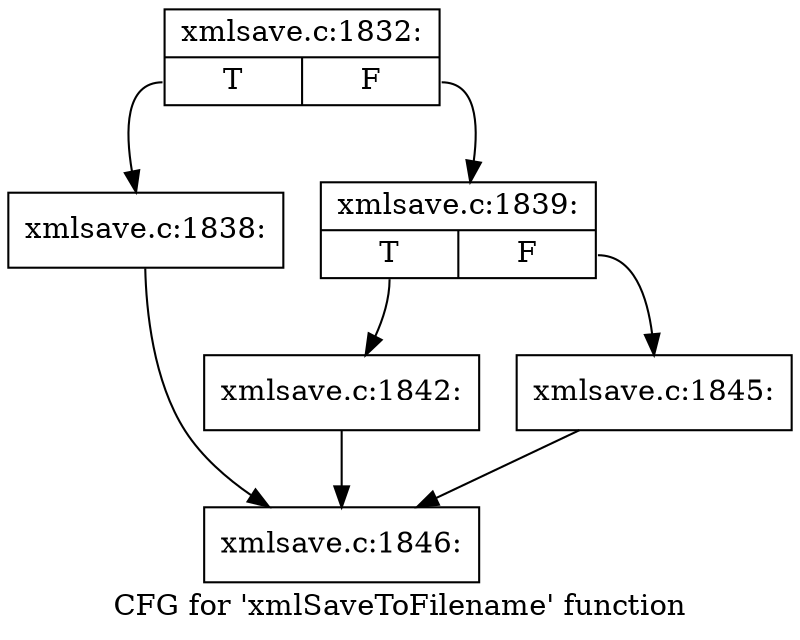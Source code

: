 digraph "CFG for 'xmlSaveToFilename' function" {
	label="CFG for 'xmlSaveToFilename' function";

	Node0x56e5e80 [shape=record,label="{xmlsave.c:1832:|{<s0>T|<s1>F}}"];
	Node0x56e5e80:s0 -> Node0x56ec230;
	Node0x56e5e80:s1 -> Node0x56ec280;
	Node0x56ec230 [shape=record,label="{xmlsave.c:1838:}"];
	Node0x56ec230 -> Node0x56e7020;
	Node0x56ec280 [shape=record,label="{xmlsave.c:1839:|{<s0>T|<s1>F}}"];
	Node0x56ec280:s0 -> Node0x56ecfa0;
	Node0x56ec280:s1 -> Node0x56ed620;
	Node0x56ecfa0 [shape=record,label="{xmlsave.c:1842:}"];
	Node0x56ecfa0 -> Node0x56e7020;
	Node0x56ed620 [shape=record,label="{xmlsave.c:1845:}"];
	Node0x56ed620 -> Node0x56e7020;
	Node0x56e7020 [shape=record,label="{xmlsave.c:1846:}"];
}
